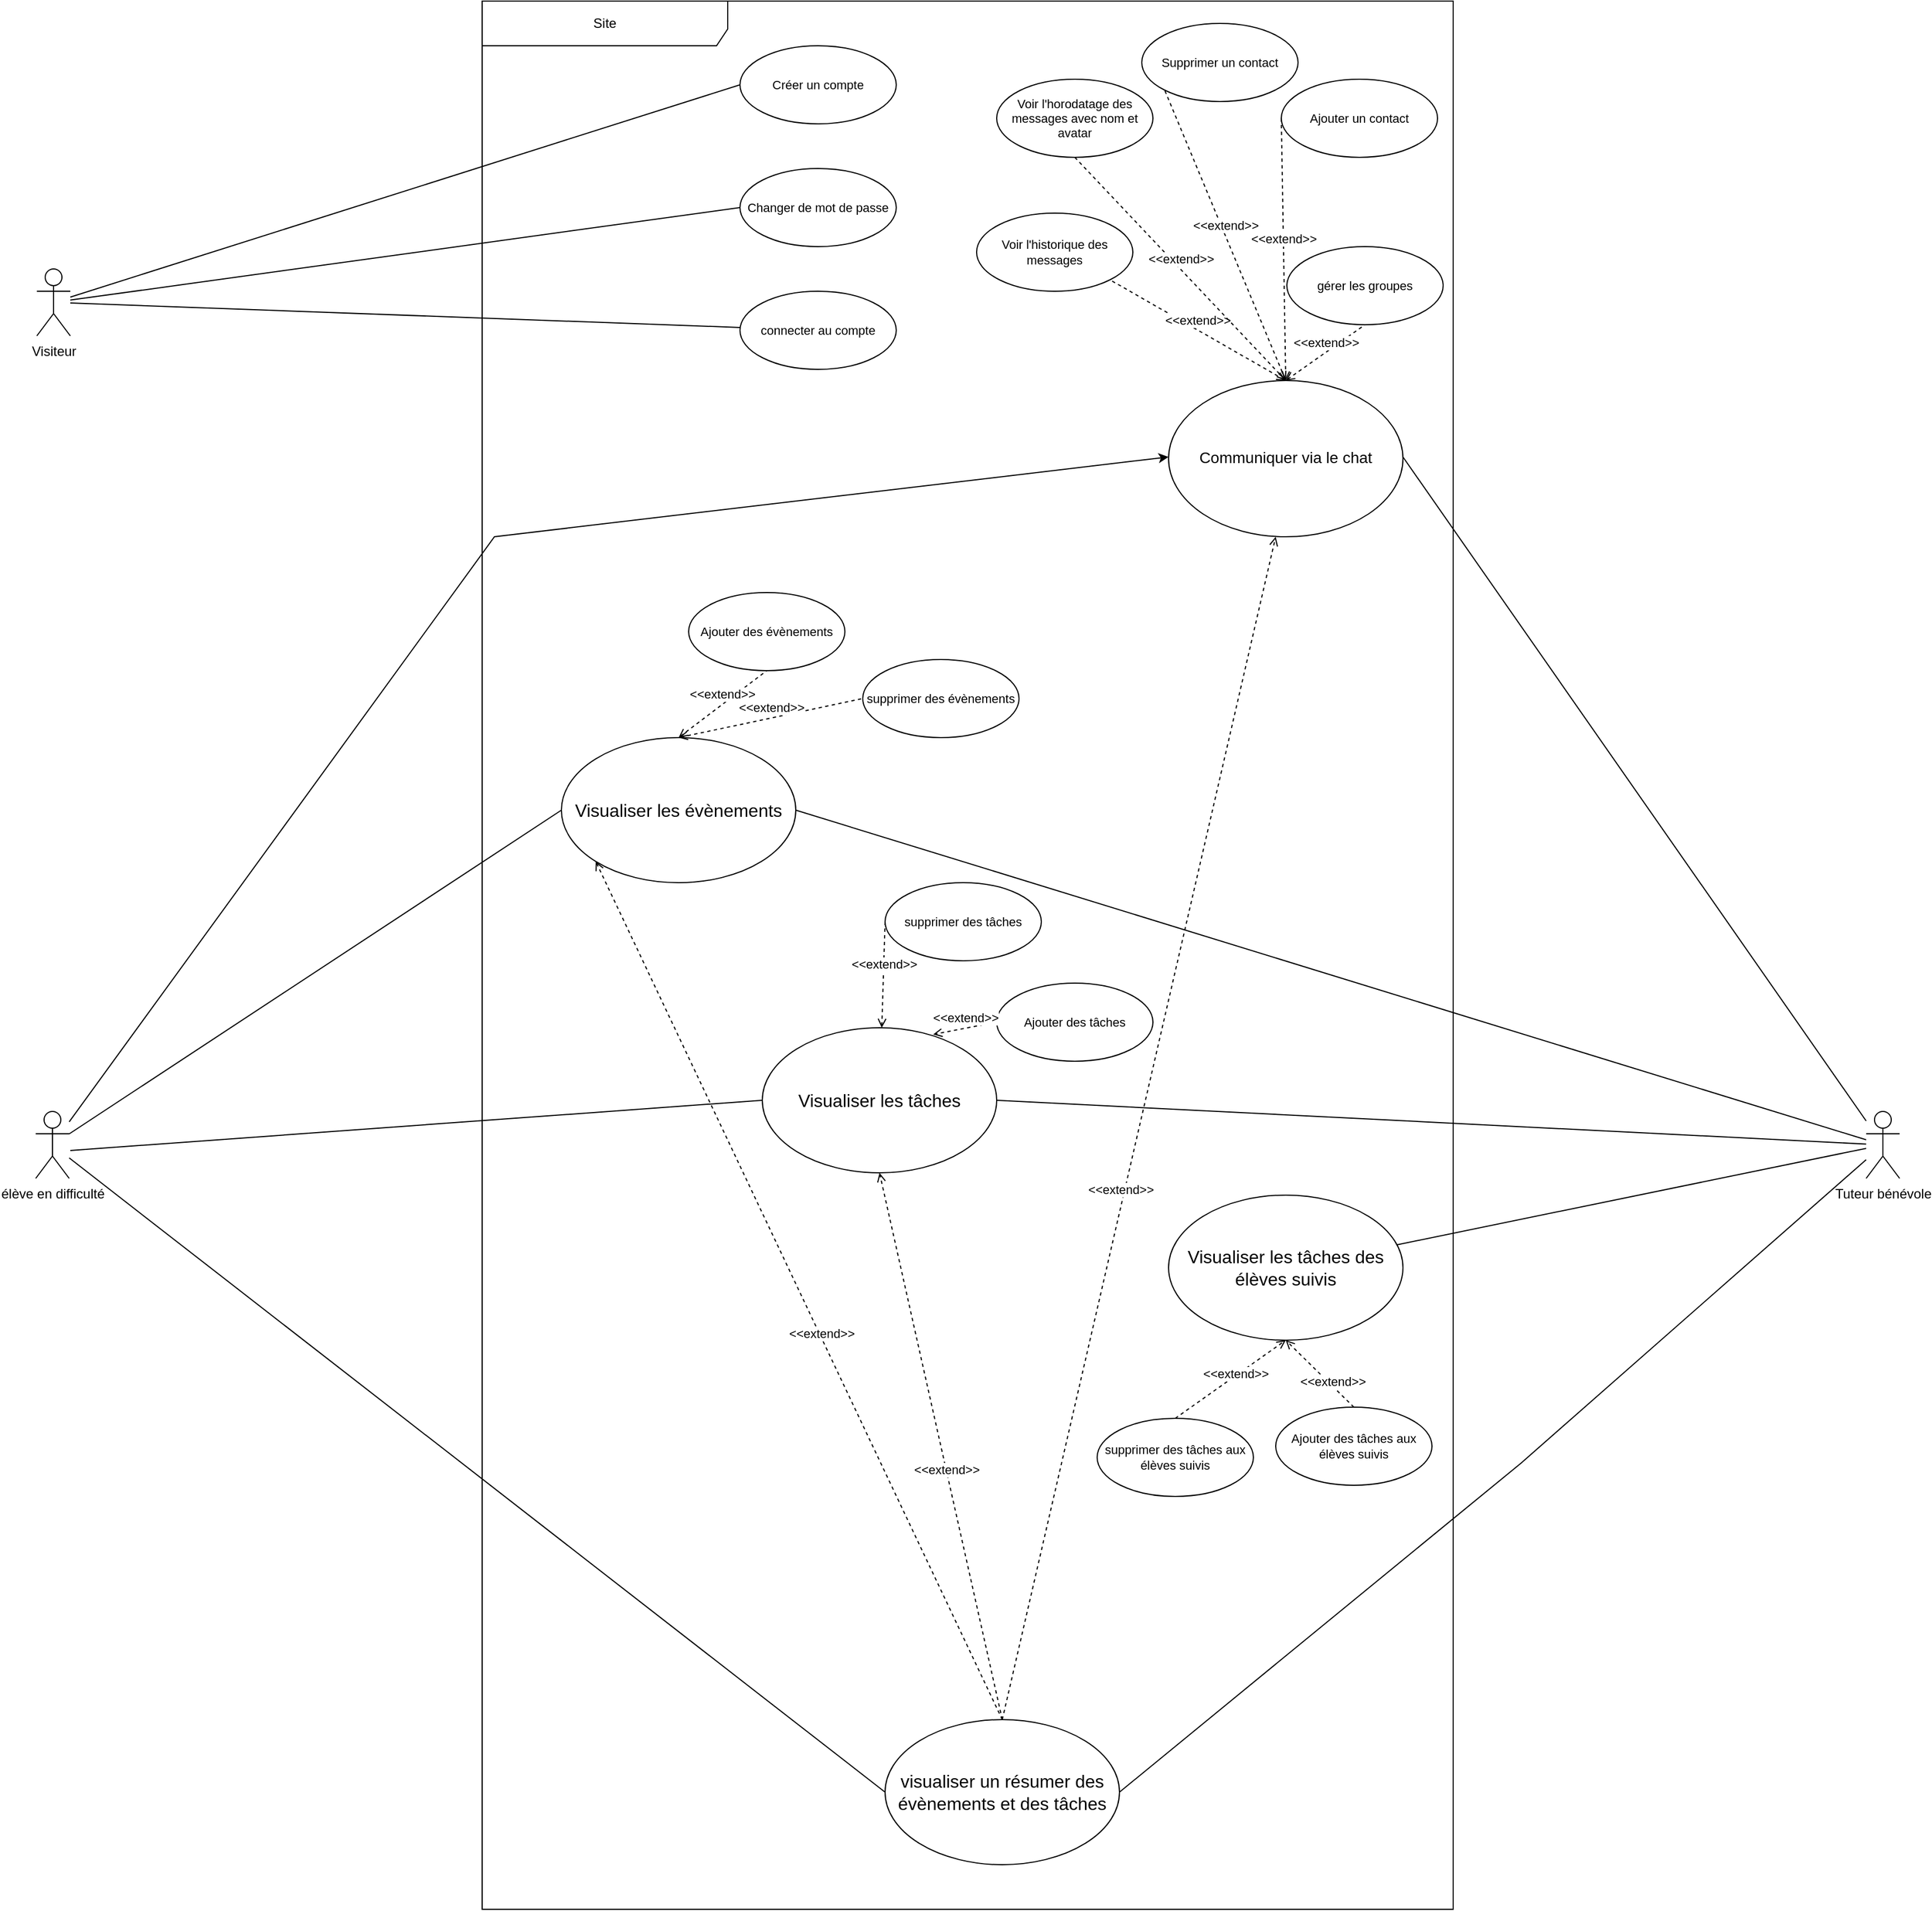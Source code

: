 <mxfile version="21.6.5" type="github">
  <diagram name="Page-1" id="kGMyGou1nUePbA4EINrC">
    <mxGraphModel dx="7057" dy="7934" grid="1" gridSize="10" guides="1" tooltips="1" connect="1" arrows="1" fold="1" page="1" pageScale="1" pageWidth="827" pageHeight="1169" math="0" shadow="0">
      <root>
        <mxCell id="0" />
        <mxCell id="1" parent="0" />
        <mxCell id="mz7fUr0vwj-igbSiduvv-108" style="edgeStyle=none;shape=connector;rounded=0;orthogonalLoop=1;jettySize=auto;html=1;entryX=0;entryY=0.5;entryDx=0;entryDy=0;labelBackgroundColor=default;strokeColor=default;fontFamily=Helvetica;fontSize=11;fontColor=default;endArrow=none;endFill=0;" parent="1" source="mz7fUr0vwj-igbSiduvv-27" target="mz7fUr0vwj-igbSiduvv-107" edge="1">
          <mxGeometry relative="1" as="geometry" />
        </mxCell>
        <mxCell id="mz7fUr0vwj-igbSiduvv-131" style="edgeStyle=none;shape=connector;rounded=0;orthogonalLoop=1;jettySize=auto;html=1;entryX=0;entryY=0.5;entryDx=0;entryDy=0;labelBackgroundColor=default;strokeColor=default;fontFamily=Helvetica;fontSize=11;fontColor=default;endArrow=none;endFill=0;" parent="1" source="mz7fUr0vwj-igbSiduvv-27" target="mz7fUr0vwj-igbSiduvv-126" edge="1">
          <mxGeometry relative="1" as="geometry">
            <Array as="points" />
          </mxGeometry>
        </mxCell>
        <mxCell id="VZvisOEluQFxZRqg6XMb-1" style="edgeStyle=none;rounded=0;orthogonalLoop=1;jettySize=auto;html=1;entryX=0;entryY=0.5;entryDx=0;entryDy=0;" parent="1" source="mz7fUr0vwj-igbSiduvv-27" target="mz7fUr0vwj-igbSiduvv-96" edge="1">
          <mxGeometry relative="1" as="geometry">
            <Array as="points">
              <mxPoint x="-4980" y="-6480" />
            </Array>
          </mxGeometry>
        </mxCell>
        <mxCell id="mz7fUr0vwj-igbSiduvv-27" value="élève en difficulté" style="shape=umlActor;verticalLabelPosition=bottom;verticalAlign=top;html=1;" parent="1" vertex="1">
          <mxGeometry x="-5391" y="-5965" width="30" height="60" as="geometry" />
        </mxCell>
        <mxCell id="mz7fUr0vwj-igbSiduvv-29" value="&lt;div&gt;Site&lt;/div&gt;" style="shape=umlFrame;whiteSpace=wrap;html=1;pointerEvents=0;width=220;height=40;connectable=0;" parent="1" vertex="1">
          <mxGeometry x="-4991" y="-6960" width="870" height="1710" as="geometry" />
        </mxCell>
        <mxCell id="mz7fUr0vwj-igbSiduvv-89" style="edgeStyle=none;shape=connector;rounded=0;orthogonalLoop=1;jettySize=auto;html=1;entryX=1;entryY=0.5;entryDx=0;entryDy=0;labelBackgroundColor=default;strokeColor=default;fontFamily=Helvetica;fontSize=11;fontColor=default;endArrow=none;endFill=0;" parent="1" source="mz7fUr0vwj-igbSiduvv-30" target="mz7fUr0vwj-igbSiduvv-96" edge="1">
          <mxGeometry relative="1" as="geometry">
            <mxPoint x="-4401" y="-6441.458" as="targetPoint" />
            <Array as="points" />
          </mxGeometry>
        </mxCell>
        <mxCell id="mz7fUr0vwj-igbSiduvv-109" style="edgeStyle=none;shape=connector;rounded=0;orthogonalLoop=1;jettySize=auto;html=1;entryX=1;entryY=0.5;entryDx=0;entryDy=0;labelBackgroundColor=default;strokeColor=default;fontFamily=Helvetica;fontSize=11;fontColor=default;endArrow=none;endFill=0;" parent="1" source="mz7fUr0vwj-igbSiduvv-30" target="mz7fUr0vwj-igbSiduvv-107" edge="1">
          <mxGeometry relative="1" as="geometry" />
        </mxCell>
        <mxCell id="mz7fUr0vwj-igbSiduvv-132" style="edgeStyle=none;shape=connector;rounded=0;orthogonalLoop=1;jettySize=auto;html=1;entryX=1;entryY=0.5;entryDx=0;entryDy=0;labelBackgroundColor=default;strokeColor=default;fontFamily=Helvetica;fontSize=11;fontColor=default;endArrow=none;endFill=0;" parent="1" source="mz7fUr0vwj-igbSiduvv-30" target="mz7fUr0vwj-igbSiduvv-126" edge="1">
          <mxGeometry relative="1" as="geometry">
            <Array as="points">
              <mxPoint x="-4060" y="-5650" />
            </Array>
          </mxGeometry>
        </mxCell>
        <mxCell id="7Gyq6XEsd6AoXlAxy5yO-11" style="rounded=0;orthogonalLoop=1;jettySize=auto;html=1;endArrow=none;endFill=0;entryX=1;entryY=0.5;entryDx=0;entryDy=0;" parent="1" source="mz7fUr0vwj-igbSiduvv-30" target="JLPYK62X0eKmiY2nBiN5-10" edge="1">
          <mxGeometry relative="1" as="geometry">
            <mxPoint x="-4610" y="-5827.083" as="targetPoint" />
          </mxGeometry>
        </mxCell>
        <mxCell id="JLPYK62X0eKmiY2nBiN5-14" style="edgeStyle=none;rounded=0;orthogonalLoop=1;jettySize=auto;html=1;endArrow=none;endFill=0;" parent="1" source="mz7fUr0vwj-igbSiduvv-30" target="JLPYK62X0eKmiY2nBiN5-13" edge="1">
          <mxGeometry relative="1" as="geometry" />
        </mxCell>
        <mxCell id="mz7fUr0vwj-igbSiduvv-30" value="Tuteur bénévole" style="shape=umlActor;verticalLabelPosition=bottom;verticalAlign=top;html=1;" parent="1" vertex="1">
          <mxGeometry x="-3751" y="-5965" width="30" height="60" as="geometry" />
        </mxCell>
        <mxCell id="mz7fUr0vwj-igbSiduvv-84" value="Créer un compte" style="ellipse;whiteSpace=wrap;html=1;fontFamily=Helvetica;fontSize=11;fontColor=default;" parent="1" vertex="1">
          <mxGeometry x="-4760" y="-6920" width="140" height="70" as="geometry" />
        </mxCell>
        <mxCell id="mz7fUr0vwj-igbSiduvv-91" value="Voir l&#39;historique des messages" style="ellipse;whiteSpace=wrap;html=1;fontFamily=Helvetica;fontSize=11;fontColor=default;" parent="1" vertex="1">
          <mxGeometry x="-4548" y="-6770" width="140" height="70" as="geometry" />
        </mxCell>
        <mxCell id="mz7fUr0vwj-igbSiduvv-92" value="&amp;lt;&amp;lt;extend&amp;gt;&amp;gt;" style="html=1;verticalAlign=bottom;labelBackgroundColor=default;endArrow=none;endFill=0;dashed=1;rounded=0;strokeColor=default;fontFamily=Helvetica;fontSize=11;fontColor=default;shape=connector;entryX=1;entryY=1;entryDx=0;entryDy=0;startArrow=open;startFill=0;exitX=0.5;exitY=0;exitDx=0;exitDy=0;" parent="1" source="mz7fUr0vwj-igbSiduvv-95" target="mz7fUr0vwj-igbSiduvv-91" edge="1">
          <mxGeometry width="160" relative="1" as="geometry">
            <mxPoint x="-4487" y="-6750" as="sourcePoint" />
            <mxPoint x="-4457" y="-6660" as="targetPoint" />
          </mxGeometry>
        </mxCell>
        <mxCell id="mz7fUr0vwj-igbSiduvv-93" value="&amp;lt;&amp;lt;extend&amp;gt;&amp;gt;" style="html=1;verticalAlign=bottom;labelBackgroundColor=default;endArrow=open;endFill=0;dashed=1;rounded=0;strokeColor=default;fontFamily=Helvetica;fontSize=11;fontColor=default;shape=connector;exitX=0;exitY=0.5;exitDx=0;exitDy=0;entryX=0.5;entryY=0;entryDx=0;entryDy=0;" parent="1" source="mz7fUr0vwj-igbSiduvv-94" target="mz7fUr0vwj-igbSiduvv-95" edge="1">
          <mxGeometry width="160" relative="1" as="geometry">
            <mxPoint x="-4287" y="-6660" as="sourcePoint" />
            <mxPoint x="-4487" y="-6750" as="targetPoint" />
          </mxGeometry>
        </mxCell>
        <mxCell id="mz7fUr0vwj-igbSiduvv-94" value="Ajouter un contact" style="ellipse;whiteSpace=wrap;html=1;fontFamily=Helvetica;fontSize=11;fontColor=default;" parent="1" vertex="1">
          <mxGeometry x="-4275" y="-6890" width="140" height="70" as="geometry" />
        </mxCell>
        <mxCell id="mz7fUr0vwj-igbSiduvv-95" value="" style="shape=ellipse;container=1;horizontal=1;horizontalStack=0;resizeParent=1;resizeParentMax=0;resizeLast=0;html=1;dashed=0;collapsible=0;fontFamily=Helvetica;fontSize=11;fontColor=default;" parent="1" vertex="1">
          <mxGeometry x="-4376" y="-6620" width="210" height="140" as="geometry" />
        </mxCell>
        <mxCell id="mz7fUr0vwj-igbSiduvv-96" value="Communiquer via le chat" style="html=1;strokeColor=none;fillColor=none;align=center;verticalAlign=middle;rotatable=0;whiteSpace=wrap;fontFamily=Helvetica;fontSize=14;fontColor=default;fontStyle=0" parent="mz7fUr0vwj-igbSiduvv-95" vertex="1">
          <mxGeometry y="51" width="210" height="35" as="geometry" />
        </mxCell>
        <mxCell id="mz7fUr0vwj-igbSiduvv-102" value="Supprimer un contact" style="ellipse;whiteSpace=wrap;html=1;fontFamily=Helvetica;fontSize=11;fontColor=default;" parent="1" vertex="1">
          <mxGeometry x="-4400" y="-6940" width="140" height="70" as="geometry" />
        </mxCell>
        <mxCell id="mz7fUr0vwj-igbSiduvv-103" value="&amp;lt;&amp;lt;extend&amp;gt;&amp;gt;" style="html=1;verticalAlign=bottom;labelBackgroundColor=default;endArrow=none;endFill=0;dashed=1;rounded=0;strokeColor=default;fontFamily=Helvetica;fontSize=11;fontColor=default;shape=connector;exitX=0.5;exitY=0;exitDx=0;exitDy=0;entryX=0;entryY=1;entryDx=0;entryDy=0;startArrow=open;startFill=0;" parent="1" source="mz7fUr0vwj-igbSiduvv-95" target="mz7fUr0vwj-igbSiduvv-102" edge="1">
          <mxGeometry width="160" relative="1" as="geometry">
            <mxPoint x="-4257" y="-6580" as="sourcePoint" />
            <mxPoint x="-4447" y="-6590" as="targetPoint" />
          </mxGeometry>
        </mxCell>
        <mxCell id="mz7fUr0vwj-igbSiduvv-107" value="Visualiser les évènements" style="ellipse;whiteSpace=wrap;html=1;fontFamily=Helvetica;fontSize=16;fontColor=default;" parent="1" vertex="1">
          <mxGeometry x="-4920" y="-6300" width="210" height="130" as="geometry" />
        </mxCell>
        <mxCell id="mz7fUr0vwj-igbSiduvv-110" value="&lt;div&gt;Ajouter des évènements&lt;/div&gt;" style="ellipse;whiteSpace=wrap;html=1;fontFamily=Helvetica;fontSize=11;fontColor=default;" parent="1" vertex="1">
          <mxGeometry x="-4806" y="-6430" width="140" height="70" as="geometry" />
        </mxCell>
        <mxCell id="mz7fUr0vwj-igbSiduvv-123" value="Ajouter des tâches " style="ellipse;whiteSpace=wrap;html=1;fontFamily=Helvetica;fontSize=11;fontColor=default;" parent="1" vertex="1">
          <mxGeometry x="-4530" y="-6080" width="140" height="70" as="geometry" />
        </mxCell>
        <mxCell id="mz7fUr0vwj-igbSiduvv-124" value="Ajouter des tâches aux élèves suivis" style="ellipse;whiteSpace=wrap;html=1;fontFamily=Helvetica;fontSize=11;fontColor=default;" parent="1" vertex="1">
          <mxGeometry x="-4280" y="-5700" width="140" height="70" as="geometry" />
        </mxCell>
        <mxCell id="mz7fUr0vwj-igbSiduvv-126" value="&lt;div&gt;visualiser un résumer des évènements et des tâches&lt;/div&gt;" style="ellipse;whiteSpace=wrap;html=1;fontFamily=Helvetica;fontSize=16;fontColor=default;" parent="1" vertex="1">
          <mxGeometry x="-4630" y="-5420" width="210" height="130" as="geometry" />
        </mxCell>
        <mxCell id="4Mpj3EFvp5IDbKv1Nh6n-1" value="Changer de mot de passe" style="ellipse;whiteSpace=wrap;html=1;fontFamily=Helvetica;fontSize=11;fontColor=default;" parent="1" vertex="1">
          <mxGeometry x="-4760" y="-6810" width="140" height="70" as="geometry" />
        </mxCell>
        <mxCell id="PegdvL3NnOvwOlasfFJZ-1" value="Voir l&#39;horodatage des messages avec nom et avatar" style="ellipse;whiteSpace=wrap;html=1;fontFamily=Helvetica;fontSize=11;fontColor=default;" parent="1" vertex="1">
          <mxGeometry x="-4530" y="-6890" width="140" height="70" as="geometry" />
        </mxCell>
        <mxCell id="PegdvL3NnOvwOlasfFJZ-2" value="&amp;lt;&amp;lt;extend&amp;gt;&amp;gt;" style="html=1;verticalAlign=bottom;labelBackgroundColor=default;endArrow=none;endFill=0;dashed=1;rounded=0;strokeColor=default;fontFamily=Helvetica;fontSize=11;fontColor=default;shape=connector;entryX=0.5;entryY=1;entryDx=0;entryDy=0;startArrow=open;startFill=0;exitX=0.5;exitY=0;exitDx=0;exitDy=0;" parent="1" source="mz7fUr0vwj-igbSiduvv-95" target="PegdvL3NnOvwOlasfFJZ-1" edge="1">
          <mxGeometry x="-0.004" width="160" relative="1" as="geometry">
            <mxPoint x="-4390" y="-6870" as="sourcePoint" />
            <mxPoint x="-4691" y="-6660" as="targetPoint" />
            <mxPoint as="offset" />
          </mxGeometry>
        </mxCell>
        <mxCell id="7Gyq6XEsd6AoXlAxy5yO-1" value="supprimer des évènements" style="ellipse;whiteSpace=wrap;html=1;fontFamily=Helvetica;fontSize=11;fontColor=default;" parent="1" vertex="1">
          <mxGeometry x="-4650" y="-6370" width="140" height="70" as="geometry" />
        </mxCell>
        <mxCell id="7Gyq6XEsd6AoXlAxy5yO-6" style="edgeStyle=none;shape=connector;rounded=0;orthogonalLoop=1;jettySize=auto;html=1;entryX=0;entryY=0.5;entryDx=0;entryDy=0;labelBackgroundColor=default;strokeColor=default;fontFamily=Helvetica;fontSize=11;fontColor=default;endArrow=none;endFill=0;" parent="1" target="JLPYK62X0eKmiY2nBiN5-10" edge="1">
          <mxGeometry relative="1" as="geometry">
            <mxPoint x="-5360" y="-5930" as="sourcePoint" />
            <mxPoint x="-4820" y="-5827.083" as="targetPoint" />
          </mxGeometry>
        </mxCell>
        <mxCell id="7Gyq6XEsd6AoXlAxy5yO-7" value="supprimer des tâches " style="ellipse;whiteSpace=wrap;html=1;fontFamily=Helvetica;fontSize=11;fontColor=default;" parent="1" vertex="1">
          <mxGeometry x="-4630" y="-6170" width="140" height="70" as="geometry" />
        </mxCell>
        <mxCell id="7Gyq6XEsd6AoXlAxy5yO-9" value="supprimer des tâches aux élèves suivis" style="ellipse;whiteSpace=wrap;html=1;fontFamily=Helvetica;fontSize=11;fontColor=default;" parent="1" vertex="1">
          <mxGeometry x="-4440" y="-5690" width="140" height="70" as="geometry" />
        </mxCell>
        <mxCell id="7Gyq6XEsd6AoXlAxy5yO-19" value="&amp;lt;&amp;lt;extend&amp;gt;&amp;gt;" style="html=1;verticalAlign=bottom;labelBackgroundColor=default;endArrow=open;endFill=0;dashed=1;rounded=0;strokeColor=default;fontFamily=Helvetica;fontSize=11;fontColor=default;shape=connector;exitX=0.5;exitY=0;exitDx=0;exitDy=0;entryX=0.5;entryY=1;entryDx=0;entryDy=0;" parent="1" source="7Gyq6XEsd6AoXlAxy5yO-9" target="JLPYK62X0eKmiY2nBiN5-13" edge="1">
          <mxGeometry x="0.035" y="-6" width="160" relative="1" as="geometry">
            <mxPoint x="-4656.66" y="-5473.98" as="sourcePoint" />
            <mxPoint x="-4962" y="-5630" as="targetPoint" />
            <mxPoint as="offset" />
          </mxGeometry>
        </mxCell>
        <mxCell id="7U0nr99SQte2n43MqbgJ-1" value="gérer les groupes" style="ellipse;whiteSpace=wrap;html=1;fontFamily=Helvetica;fontSize=11;fontColor=default;" parent="1" vertex="1">
          <mxGeometry x="-4270" y="-6740" width="140" height="70" as="geometry" />
        </mxCell>
        <mxCell id="7U0nr99SQte2n43MqbgJ-4" value="&amp;lt;&amp;lt;extend&amp;gt;&amp;gt;" style="html=1;verticalAlign=bottom;labelBackgroundColor=default;endArrow=none;endFill=0;dashed=1;rounded=0;strokeColor=default;fontFamily=Helvetica;fontSize=11;fontColor=default;shape=connector;exitX=0.5;exitY=0;exitDx=0;exitDy=0;entryX=0.5;entryY=1;entryDx=0;entryDy=0;startArrow=open;startFill=0;" parent="1" source="mz7fUr0vwj-igbSiduvv-95" target="7U0nr99SQte2n43MqbgJ-1" edge="1">
          <mxGeometry width="160" relative="1" as="geometry">
            <mxPoint x="-4402" y="-6670" as="sourcePoint" />
            <mxPoint x="-4416" y="-6540" as="targetPoint" />
          </mxGeometry>
        </mxCell>
        <mxCell id="JLPYK62X0eKmiY2nBiN5-4" style="edgeStyle=none;rounded=0;orthogonalLoop=1;jettySize=auto;html=1;entryX=0;entryY=0.5;entryDx=0;entryDy=0;endArrow=none;endFill=0;" parent="1" source="JLPYK62X0eKmiY2nBiN5-1" target="mz7fUr0vwj-igbSiduvv-84" edge="1">
          <mxGeometry relative="1" as="geometry" />
        </mxCell>
        <mxCell id="JLPYK62X0eKmiY2nBiN5-5" style="edgeStyle=none;rounded=0;orthogonalLoop=1;jettySize=auto;html=1;entryX=0;entryY=0.5;entryDx=0;entryDy=0;endArrow=none;endFill=0;" parent="1" source="JLPYK62X0eKmiY2nBiN5-1" target="4Mpj3EFvp5IDbKv1Nh6n-1" edge="1">
          <mxGeometry relative="1" as="geometry" />
        </mxCell>
        <mxCell id="JLPYK62X0eKmiY2nBiN5-6" style="edgeStyle=none;rounded=0;orthogonalLoop=1;jettySize=auto;html=1;endArrow=none;endFill=0;" parent="1" source="JLPYK62X0eKmiY2nBiN5-1" target="JLPYK62X0eKmiY2nBiN5-2" edge="1">
          <mxGeometry relative="1" as="geometry" />
        </mxCell>
        <mxCell id="JLPYK62X0eKmiY2nBiN5-1" value="Visiteur" style="shape=umlActor;verticalLabelPosition=bottom;verticalAlign=top;html=1;outlineConnect=0;" parent="1" vertex="1">
          <mxGeometry x="-5390" y="-6720" width="30" height="60" as="geometry" />
        </mxCell>
        <mxCell id="JLPYK62X0eKmiY2nBiN5-2" value="connecter au compte" style="ellipse;whiteSpace=wrap;html=1;fontFamily=Helvetica;fontSize=11;fontColor=default;" parent="1" vertex="1">
          <mxGeometry x="-4760" y="-6700" width="140" height="70" as="geometry" />
        </mxCell>
        <mxCell id="JLPYK62X0eKmiY2nBiN5-7" value="&amp;lt;&amp;lt;extend&amp;gt;&amp;gt;" style="html=1;verticalAlign=bottom;labelBackgroundColor=default;endArrow=none;endFill=0;dashed=1;rounded=0;strokeColor=default;fontFamily=Helvetica;fontSize=11;fontColor=default;shape=connector;exitX=0.5;exitY=0;exitDx=0;exitDy=0;entryX=0.5;entryY=1;entryDx=0;entryDy=0;startArrow=open;startFill=0;" parent="1" source="mz7fUr0vwj-igbSiduvv-107" target="mz7fUr0vwj-igbSiduvv-110" edge="1">
          <mxGeometry width="160" relative="1" as="geometry">
            <mxPoint x="-4946" y="-5945" as="sourcePoint" />
            <mxPoint x="-5040" y="-5815" as="targetPoint" />
          </mxGeometry>
        </mxCell>
        <mxCell id="JLPYK62X0eKmiY2nBiN5-9" value="&amp;lt;&amp;lt;extend&amp;gt;&amp;gt;" style="html=1;verticalAlign=bottom;labelBackgroundColor=default;endArrow=none;endFill=0;dashed=1;rounded=0;strokeColor=default;fontFamily=Helvetica;fontSize=11;fontColor=default;shape=connector;exitX=0.5;exitY=0;exitDx=0;exitDy=0;entryX=0;entryY=0.5;entryDx=0;entryDy=0;startArrow=open;startFill=0;" parent="1" source="mz7fUr0vwj-igbSiduvv-107" target="7Gyq6XEsd6AoXlAxy5yO-1" edge="1">
          <mxGeometry width="160" relative="1" as="geometry">
            <mxPoint x="-4485.75" y="-5919.96" as="sourcePoint" />
            <mxPoint x="-4597.75" y="-5890.96" as="targetPoint" />
          </mxGeometry>
        </mxCell>
        <mxCell id="JLPYK62X0eKmiY2nBiN5-10" value="Visualiser les tâches" style="ellipse;whiteSpace=wrap;html=1;fontFamily=Helvetica;fontSize=16;fontColor=default;" parent="1" vertex="1">
          <mxGeometry x="-4740" y="-6040" width="210" height="130" as="geometry" />
        </mxCell>
        <mxCell id="JLPYK62X0eKmiY2nBiN5-11" value="&amp;lt;&amp;lt;extend&amp;gt;&amp;gt;" style="html=1;verticalAlign=bottom;labelBackgroundColor=default;endArrow=open;endFill=0;dashed=1;rounded=0;strokeColor=default;fontFamily=Helvetica;fontSize=11;fontColor=default;shape=connector;exitX=0;exitY=0.5;exitDx=0;exitDy=0;" parent="1" source="7Gyq6XEsd6AoXlAxy5yO-7" target="JLPYK62X0eKmiY2nBiN5-10" edge="1">
          <mxGeometry width="160" relative="1" as="geometry">
            <mxPoint x="-4230" y="-5603.98" as="sourcePoint" />
            <mxPoint x="-4535.34" y="-5760" as="targetPoint" />
          </mxGeometry>
        </mxCell>
        <mxCell id="JLPYK62X0eKmiY2nBiN5-12" value="&amp;lt;&amp;lt;extend&amp;gt;&amp;gt;" style="html=1;verticalAlign=bottom;labelBackgroundColor=default;endArrow=open;endFill=0;dashed=1;rounded=0;strokeColor=default;fontFamily=Helvetica;fontSize=11;fontColor=default;shape=connector;exitX=0;exitY=0.5;exitDx=0;exitDy=0;entryX=0.729;entryY=0.046;entryDx=0;entryDy=0;entryPerimeter=0;" parent="1" source="mz7fUr0vwj-igbSiduvv-123" target="JLPYK62X0eKmiY2nBiN5-10" edge="1">
          <mxGeometry width="160" relative="1" as="geometry">
            <mxPoint x="-4770" y="-5667.27" as="sourcePoint" />
            <mxPoint x="-4815" y="-5760.27" as="targetPoint" />
          </mxGeometry>
        </mxCell>
        <mxCell id="JLPYK62X0eKmiY2nBiN5-13" value="Visualiser les tâches des élèves suivis" style="ellipse;whiteSpace=wrap;html=1;fontFamily=Helvetica;fontSize=16;fontColor=default;" parent="1" vertex="1">
          <mxGeometry x="-4376" y="-5890" width="210" height="130" as="geometry" />
        </mxCell>
        <mxCell id="JLPYK62X0eKmiY2nBiN5-16" value="&amp;lt;&amp;lt;extend&amp;gt;&amp;gt;" style="html=1;verticalAlign=bottom;labelBackgroundColor=default;endArrow=open;endFill=0;dashed=1;rounded=0;strokeColor=default;fontFamily=Helvetica;fontSize=11;fontColor=default;shape=connector;exitX=0.5;exitY=0;exitDx=0;exitDy=0;entryX=0.5;entryY=1;entryDx=0;entryDy=0;" parent="1" source="mz7fUr0vwj-igbSiduvv-124" target="JLPYK62X0eKmiY2nBiN5-13" edge="1">
          <mxGeometry x="-0.462" y="3" width="160" relative="1" as="geometry">
            <mxPoint x="-4374.66" y="-5493.98" as="sourcePoint" />
            <mxPoint x="-4680" y="-5650" as="targetPoint" />
            <mxPoint as="offset" />
          </mxGeometry>
        </mxCell>
        <mxCell id="JLPYK62X0eKmiY2nBiN5-17" value="&amp;lt;&amp;lt;extend&amp;gt;&amp;gt;" style="html=1;verticalAlign=bottom;labelBackgroundColor=default;endArrow=open;endFill=0;dashed=1;rounded=0;strokeColor=default;fontFamily=Helvetica;fontSize=11;fontColor=default;shape=connector;entryX=0;entryY=1;entryDx=0;entryDy=0;exitX=0.5;exitY=0;exitDx=0;exitDy=0;" parent="1" source="mz7fUr0vwj-igbSiduvv-126" target="mz7fUr0vwj-igbSiduvv-107" edge="1">
          <mxGeometry x="-0.121" y="2" width="160" relative="1" as="geometry">
            <mxPoint x="-4970.0" y="-6139.998" as="sourcePoint" />
            <mxPoint x="-4605.69" y="-5370.92" as="targetPoint" />
            <mxPoint as="offset" />
          </mxGeometry>
        </mxCell>
        <mxCell id="JLPYK62X0eKmiY2nBiN5-18" style="edgeStyle=none;rounded=0;orthogonalLoop=1;jettySize=auto;html=1;exitX=0.5;exitY=1;exitDx=0;exitDy=0;" parent="1" source="mz7fUr0vwj-igbSiduvv-110" target="mz7fUr0vwj-igbSiduvv-110" edge="1">
          <mxGeometry relative="1" as="geometry" />
        </mxCell>
        <mxCell id="_Y3XfyCj1VX0TJH5DKyX-1" value="&amp;lt;&amp;lt;extend&amp;gt;&amp;gt;" style="html=1;verticalAlign=bottom;labelBackgroundColor=default;endArrow=open;endFill=0;dashed=1;rounded=0;strokeColor=default;fontFamily=Helvetica;fontSize=11;fontColor=default;shape=connector;entryX=0.5;entryY=1;entryDx=0;entryDy=0;exitX=0.5;exitY=0;exitDx=0;exitDy=0;" edge="1" parent="1" source="mz7fUr0vwj-igbSiduvv-126" target="JLPYK62X0eKmiY2nBiN5-10">
          <mxGeometry x="-0.121" y="2" width="160" relative="1" as="geometry">
            <mxPoint x="-4318.98" y="-5079.88" as="sourcePoint" />
            <mxPoint x="-4600" y="-5840" as="targetPoint" />
            <mxPoint as="offset" />
          </mxGeometry>
        </mxCell>
        <mxCell id="_Y3XfyCj1VX0TJH5DKyX-2" value="&amp;lt;&amp;lt;extend&amp;gt;&amp;gt;" style="html=1;verticalAlign=bottom;labelBackgroundColor=default;endArrow=open;endFill=0;dashed=1;rounded=0;strokeColor=default;fontFamily=Helvetica;fontSize=11;fontColor=default;shape=connector;entryX=0.457;entryY=1;entryDx=0;entryDy=0;exitX=0.5;exitY=0;exitDx=0;exitDy=0;entryPerimeter=0;" edge="1" parent="1" source="mz7fUr0vwj-igbSiduvv-126" target="mz7fUr0vwj-igbSiduvv-95">
          <mxGeometry x="-0.121" y="2" width="160" relative="1" as="geometry">
            <mxPoint x="-3991.02" y="-5671.56" as="sourcePoint" />
            <mxPoint x="-4310.02" y="-6418.56" as="targetPoint" />
            <mxPoint as="offset" />
          </mxGeometry>
        </mxCell>
      </root>
    </mxGraphModel>
  </diagram>
</mxfile>
